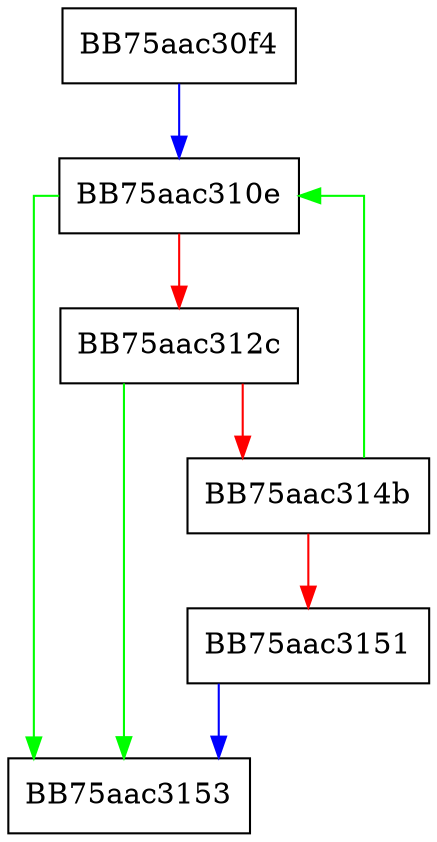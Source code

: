 digraph getlength {
  node [shape="box"];
  graph [splines=ortho];
  BB75aac30f4 -> BB75aac310e [color="blue"];
  BB75aac310e -> BB75aac3153 [color="green"];
  BB75aac310e -> BB75aac312c [color="red"];
  BB75aac312c -> BB75aac3153 [color="green"];
  BB75aac312c -> BB75aac314b [color="red"];
  BB75aac314b -> BB75aac310e [color="green"];
  BB75aac314b -> BB75aac3151 [color="red"];
  BB75aac3151 -> BB75aac3153 [color="blue"];
}